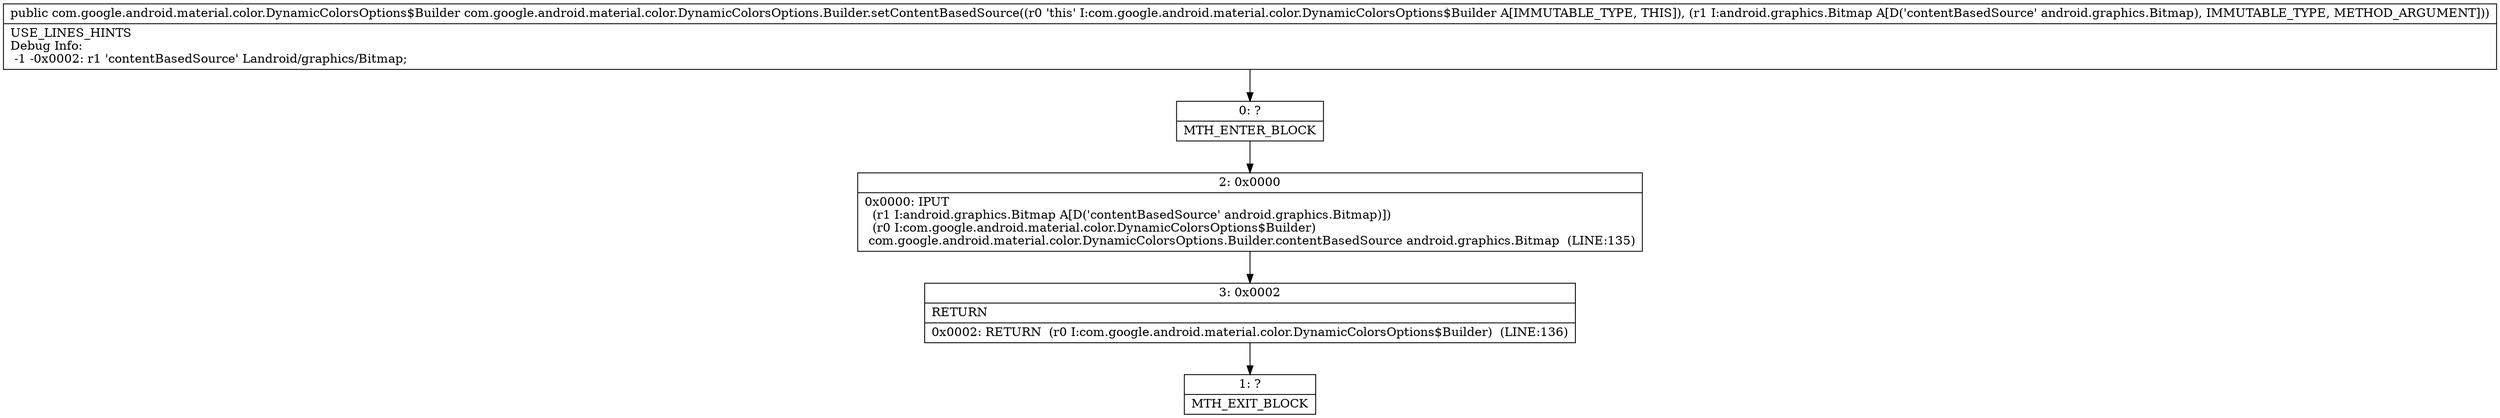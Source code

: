 digraph "CFG forcom.google.android.material.color.DynamicColorsOptions.Builder.setContentBasedSource(Landroid\/graphics\/Bitmap;)Lcom\/google\/android\/material\/color\/DynamicColorsOptions$Builder;" {
Node_0 [shape=record,label="{0\:\ ?|MTH_ENTER_BLOCK\l}"];
Node_2 [shape=record,label="{2\:\ 0x0000|0x0000: IPUT  \l  (r1 I:android.graphics.Bitmap A[D('contentBasedSource' android.graphics.Bitmap)])\l  (r0 I:com.google.android.material.color.DynamicColorsOptions$Builder)\l com.google.android.material.color.DynamicColorsOptions.Builder.contentBasedSource android.graphics.Bitmap  (LINE:135)\l}"];
Node_3 [shape=record,label="{3\:\ 0x0002|RETURN\l|0x0002: RETURN  (r0 I:com.google.android.material.color.DynamicColorsOptions$Builder)  (LINE:136)\l}"];
Node_1 [shape=record,label="{1\:\ ?|MTH_EXIT_BLOCK\l}"];
MethodNode[shape=record,label="{public com.google.android.material.color.DynamicColorsOptions$Builder com.google.android.material.color.DynamicColorsOptions.Builder.setContentBasedSource((r0 'this' I:com.google.android.material.color.DynamicColorsOptions$Builder A[IMMUTABLE_TYPE, THIS]), (r1 I:android.graphics.Bitmap A[D('contentBasedSource' android.graphics.Bitmap), IMMUTABLE_TYPE, METHOD_ARGUMENT]))  | USE_LINES_HINTS\lDebug Info:\l  \-1 \-0x0002: r1 'contentBasedSource' Landroid\/graphics\/Bitmap;\l}"];
MethodNode -> Node_0;Node_0 -> Node_2;
Node_2 -> Node_3;
Node_3 -> Node_1;
}

